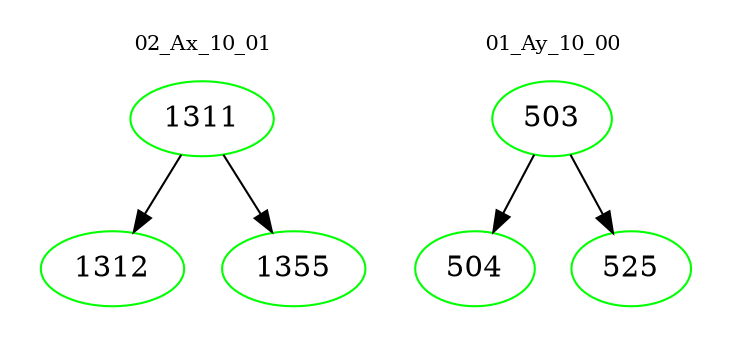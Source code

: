 digraph{
subgraph cluster_0 {
color = white
label = "02_Ax_10_01";
fontsize=10;
T0_1311 [label="1311", color="green"]
T0_1311 -> T0_1312 [color="black"]
T0_1312 [label="1312", color="green"]
T0_1311 -> T0_1355 [color="black"]
T0_1355 [label="1355", color="green"]
}
subgraph cluster_1 {
color = white
label = "01_Ay_10_00";
fontsize=10;
T1_503 [label="503", color="green"]
T1_503 -> T1_504 [color="black"]
T1_504 [label="504", color="green"]
T1_503 -> T1_525 [color="black"]
T1_525 [label="525", color="green"]
}
}

